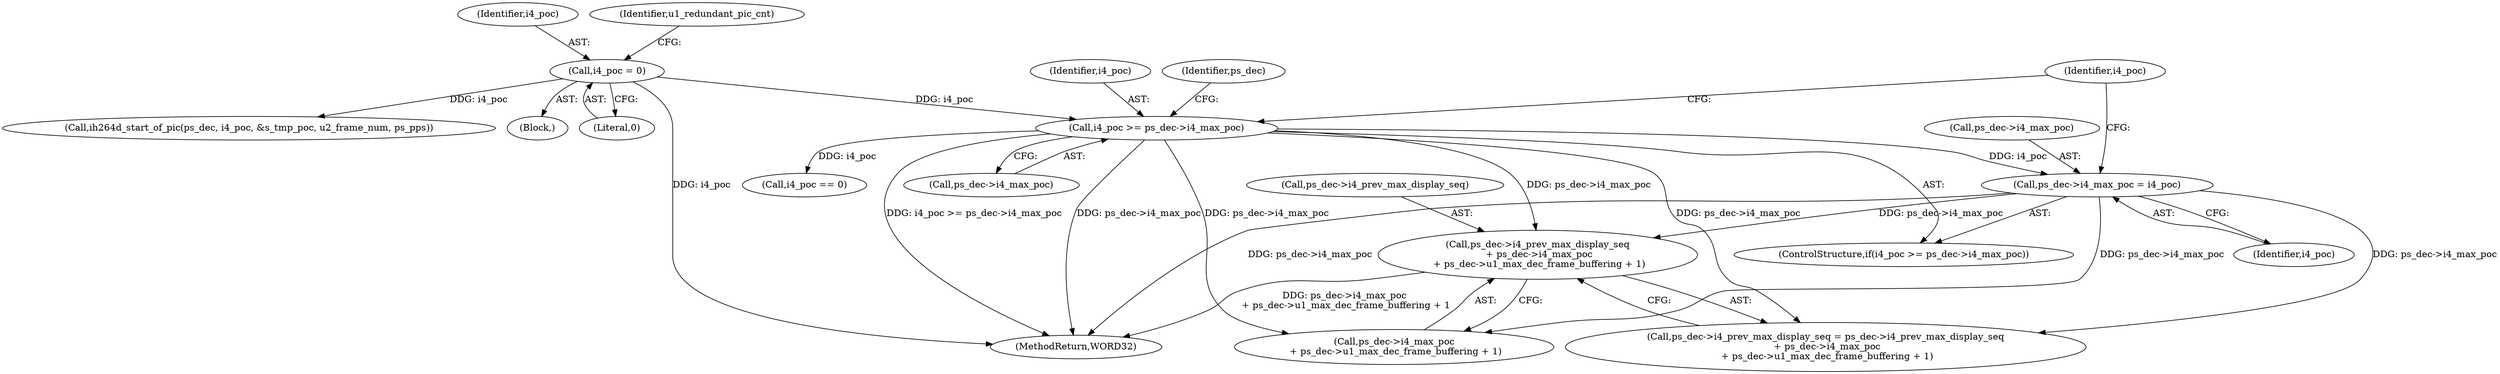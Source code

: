 digraph "0_Android_a78887bcffbc2995cf9ed72e0697acf560875e9e_2@pointer" {
"1001389" [label="(Call,ps_dec->i4_prev_max_display_seq\n + ps_dec->i4_max_poc\n + ps_dec->u1_max_dec_frame_buffering + 1)"];
"1001370" [label="(Call,i4_poc >= ps_dec->i4_max_poc)"];
"1000184" [label="(Call,i4_poc = 0)"];
"1001375" [label="(Call,ps_dec->i4_max_poc = i4_poc)"];
"1001385" [label="(Call,ps_dec->i4_prev_max_display_seq = ps_dec->i4_prev_max_display_seq\n + ps_dec->i4_max_poc\n + ps_dec->u1_max_dec_frame_buffering + 1)"];
"1001377" [label="(Identifier,ps_dec)"];
"1001393" [label="(Call,ps_dec->i4_max_poc\n + ps_dec->u1_max_dec_frame_buffering + 1)"];
"1001375" [label="(Call,ps_dec->i4_max_poc = i4_poc)"];
"1001371" [label="(Identifier,i4_poc)"];
"1001389" [label="(Call,ps_dec->i4_prev_max_display_seq\n + ps_dec->i4_max_poc\n + ps_dec->u1_max_dec_frame_buffering + 1)"];
"1002570" [label="(MethodReturn,WORD32)"];
"1001381" [label="(Call,i4_poc == 0)"];
"1001369" [label="(ControlStructure,if(i4_poc >= ps_dec->i4_max_poc))"];
"1001571" [label="(Call,ih264d_start_of_pic(ps_dec, i4_poc, &s_tmp_poc, u2_frame_num, ps_pps))"];
"1001370" [label="(Call,i4_poc >= ps_dec->i4_max_poc)"];
"1000186" [label="(Literal,0)"];
"1000185" [label="(Identifier,i4_poc)"];
"1001390" [label="(Call,ps_dec->i4_prev_max_display_seq)"];
"1000166" [label="(Block,)"];
"1000192" [label="(Identifier,u1_redundant_pic_cnt)"];
"1000184" [label="(Call,i4_poc = 0)"];
"1001379" [label="(Identifier,i4_poc)"];
"1001372" [label="(Call,ps_dec->i4_max_poc)"];
"1001382" [label="(Identifier,i4_poc)"];
"1001376" [label="(Call,ps_dec->i4_max_poc)"];
"1001389" -> "1001385"  [label="AST: "];
"1001389" -> "1001393"  [label="CFG: "];
"1001390" -> "1001389"  [label="AST: "];
"1001393" -> "1001389"  [label="AST: "];
"1001385" -> "1001389"  [label="CFG: "];
"1001389" -> "1002570"  [label="DDG: ps_dec->i4_max_poc\n + ps_dec->u1_max_dec_frame_buffering + 1"];
"1001370" -> "1001389"  [label="DDG: ps_dec->i4_max_poc"];
"1001375" -> "1001389"  [label="DDG: ps_dec->i4_max_poc"];
"1001370" -> "1001369"  [label="AST: "];
"1001370" -> "1001372"  [label="CFG: "];
"1001371" -> "1001370"  [label="AST: "];
"1001372" -> "1001370"  [label="AST: "];
"1001377" -> "1001370"  [label="CFG: "];
"1001382" -> "1001370"  [label="CFG: "];
"1001370" -> "1002570"  [label="DDG: ps_dec->i4_max_poc"];
"1001370" -> "1002570"  [label="DDG: i4_poc >= ps_dec->i4_max_poc"];
"1000184" -> "1001370"  [label="DDG: i4_poc"];
"1001370" -> "1001375"  [label="DDG: i4_poc"];
"1001370" -> "1001381"  [label="DDG: i4_poc"];
"1001370" -> "1001385"  [label="DDG: ps_dec->i4_max_poc"];
"1001370" -> "1001393"  [label="DDG: ps_dec->i4_max_poc"];
"1000184" -> "1000166"  [label="AST: "];
"1000184" -> "1000186"  [label="CFG: "];
"1000185" -> "1000184"  [label="AST: "];
"1000186" -> "1000184"  [label="AST: "];
"1000192" -> "1000184"  [label="CFG: "];
"1000184" -> "1002570"  [label="DDG: i4_poc"];
"1000184" -> "1001571"  [label="DDG: i4_poc"];
"1001375" -> "1001369"  [label="AST: "];
"1001375" -> "1001379"  [label="CFG: "];
"1001376" -> "1001375"  [label="AST: "];
"1001379" -> "1001375"  [label="AST: "];
"1001382" -> "1001375"  [label="CFG: "];
"1001375" -> "1002570"  [label="DDG: ps_dec->i4_max_poc"];
"1001375" -> "1001385"  [label="DDG: ps_dec->i4_max_poc"];
"1001375" -> "1001393"  [label="DDG: ps_dec->i4_max_poc"];
}
